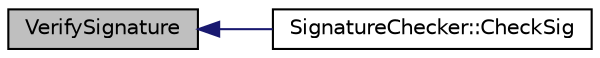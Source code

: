 digraph "VerifySignature"
{
  edge [fontname="Helvetica",fontsize="10",labelfontname="Helvetica",labelfontsize="10"];
  node [fontname="Helvetica",fontsize="10",shape=record];
  rankdir="LR";
  Node549 [label="VerifySignature",height=0.2,width=0.4,color="black", fillcolor="grey75", style="filled", fontcolor="black"];
  Node549 -> Node550 [dir="back",color="midnightblue",fontsize="10",style="solid",fontname="Helvetica"];
  Node550 [label="SignatureChecker::CheckSig",height=0.2,width=0.4,color="black", fillcolor="white", style="filled",URL="$da/d89/class_signature_checker.html#a3eeda653a8224d8376016f177d2c7be2"];
}
